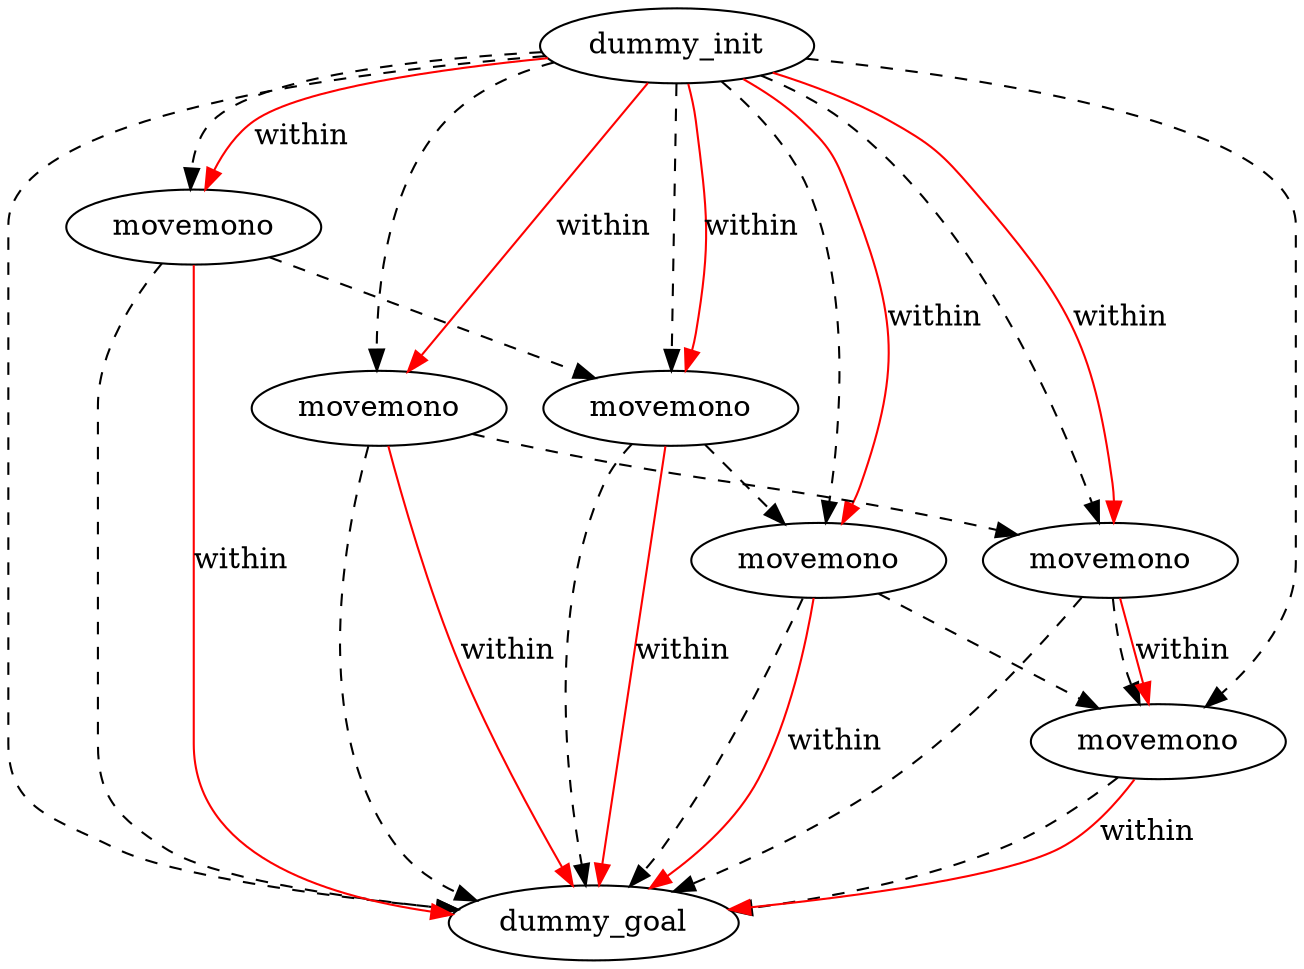 digraph {
	"b40d0f74-e9cb-5aa1-36bd-b0cd24436f1a" [label=dummy_init]
	"c4578b7c-1498-3aed-8926-e294071f0086" [label=dummy_goal]
	"fa8e8e04-5f3e-710e-76cc-1cd404b9885b" [label=movemono]
	"afea1cc5-822a-698a-7ba6-e80581c81b86" [label=movemono]
	"1d680516-b902-5836-c926-b7f1adc74340" [label=movemono]
	"9ec9a49f-044b-49c3-341f-2023505c363f" [label=movemono]
	"8e346c1c-3566-ceee-0f75-cb3353e355c4" [label=movemono]
	"3fdafbee-1a9a-4693-a999-bee35adf663d" [label=movemono]
	"fa8e8e04-5f3e-710e-76cc-1cd404b9885b" -> "c4578b7c-1498-3aed-8926-e294071f0086" [color=black style=dashed]
	"afea1cc5-822a-698a-7ba6-e80581c81b86" -> "3fdafbee-1a9a-4693-a999-bee35adf663d" [color=black style=dashed]
	"b40d0f74-e9cb-5aa1-36bd-b0cd24436f1a" -> "1d680516-b902-5836-c926-b7f1adc74340" [color=black style=dashed]
	"b40d0f74-e9cb-5aa1-36bd-b0cd24436f1a" -> "8e346c1c-3566-ceee-0f75-cb3353e355c4" [color=black style=dashed]
	"3fdafbee-1a9a-4693-a999-bee35adf663d" -> "c4578b7c-1498-3aed-8926-e294071f0086" [color=black style=dashed]
	"afea1cc5-822a-698a-7ba6-e80581c81b86" -> "c4578b7c-1498-3aed-8926-e294071f0086" [color=black style=dashed]
	"fa8e8e04-5f3e-710e-76cc-1cd404b9885b" -> "1d680516-b902-5836-c926-b7f1adc74340" [color=black style=dashed]
	"9ec9a49f-044b-49c3-341f-2023505c363f" -> "c4578b7c-1498-3aed-8926-e294071f0086" [color=black style=dashed]
	"1d680516-b902-5836-c926-b7f1adc74340" -> "c4578b7c-1498-3aed-8926-e294071f0086" [color=black style=dashed]
	"b40d0f74-e9cb-5aa1-36bd-b0cd24436f1a" -> "fa8e8e04-5f3e-710e-76cc-1cd404b9885b" [color=black style=dashed]
	"b40d0f74-e9cb-5aa1-36bd-b0cd24436f1a" -> "3fdafbee-1a9a-4693-a999-bee35adf663d" [color=black style=dashed]
	"8e346c1c-3566-ceee-0f75-cb3353e355c4" -> "c4578b7c-1498-3aed-8926-e294071f0086" [color=black style=dashed]
	"1d680516-b902-5836-c926-b7f1adc74340" -> "9ec9a49f-044b-49c3-341f-2023505c363f" [color=black style=dashed]
	"9ec9a49f-044b-49c3-341f-2023505c363f" -> "8e346c1c-3566-ceee-0f75-cb3353e355c4" [color=black style=dashed]
	"b40d0f74-e9cb-5aa1-36bd-b0cd24436f1a" -> "afea1cc5-822a-698a-7ba6-e80581c81b86" [color=black style=dashed]
	"3fdafbee-1a9a-4693-a999-bee35adf663d" -> "8e346c1c-3566-ceee-0f75-cb3353e355c4" [color=black style=dashed]
	"b40d0f74-e9cb-5aa1-36bd-b0cd24436f1a" -> "c4578b7c-1498-3aed-8926-e294071f0086" [color=black style=dashed]
	"b40d0f74-e9cb-5aa1-36bd-b0cd24436f1a" -> "9ec9a49f-044b-49c3-341f-2023505c363f" [color=black style=dashed]
	"b40d0f74-e9cb-5aa1-36bd-b0cd24436f1a" -> "afea1cc5-822a-698a-7ba6-e80581c81b86" [label=within color=red]
	"3fdafbee-1a9a-4693-a999-bee35adf663d" -> "8e346c1c-3566-ceee-0f75-cb3353e355c4" [label=within color=red]
	"1d680516-b902-5836-c926-b7f1adc74340" -> "c4578b7c-1498-3aed-8926-e294071f0086" [label=within color=red]
	"9ec9a49f-044b-49c3-341f-2023505c363f" -> "c4578b7c-1498-3aed-8926-e294071f0086" [label=within color=red]
	"8e346c1c-3566-ceee-0f75-cb3353e355c4" -> "c4578b7c-1498-3aed-8926-e294071f0086" [label=within color=red]
	"b40d0f74-e9cb-5aa1-36bd-b0cd24436f1a" -> "9ec9a49f-044b-49c3-341f-2023505c363f" [label=within color=red]
	"fa8e8e04-5f3e-710e-76cc-1cd404b9885b" -> "c4578b7c-1498-3aed-8926-e294071f0086" [label=within color=red]
	"b40d0f74-e9cb-5aa1-36bd-b0cd24436f1a" -> "fa8e8e04-5f3e-710e-76cc-1cd404b9885b" [label=within color=red]
	"b40d0f74-e9cb-5aa1-36bd-b0cd24436f1a" -> "1d680516-b902-5836-c926-b7f1adc74340" [label=within color=red]
	"b40d0f74-e9cb-5aa1-36bd-b0cd24436f1a" -> "3fdafbee-1a9a-4693-a999-bee35adf663d" [label=within color=red]
	"afea1cc5-822a-698a-7ba6-e80581c81b86" -> "c4578b7c-1498-3aed-8926-e294071f0086" [label=within color=red]
}
